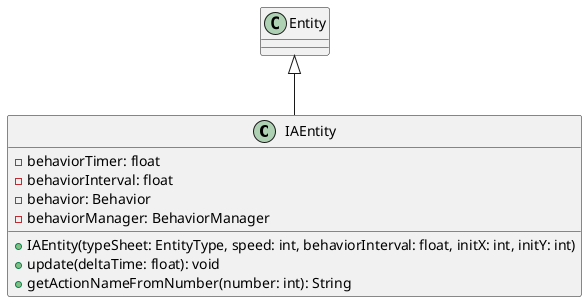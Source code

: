 @startuml IAEntity

class IAEntity extends Entity {
  - behaviorTimer: float
  - behaviorInterval: float
  - behavior: Behavior
  - behaviorManager: BehaviorManager

  + IAEntity(typeSheet: EntityType, speed: int, behaviorInterval: float, initX: int, initY: int)
  + update(deltaTime: float): void
  + getActionNameFromNumber(number: int): String
}

@enduml